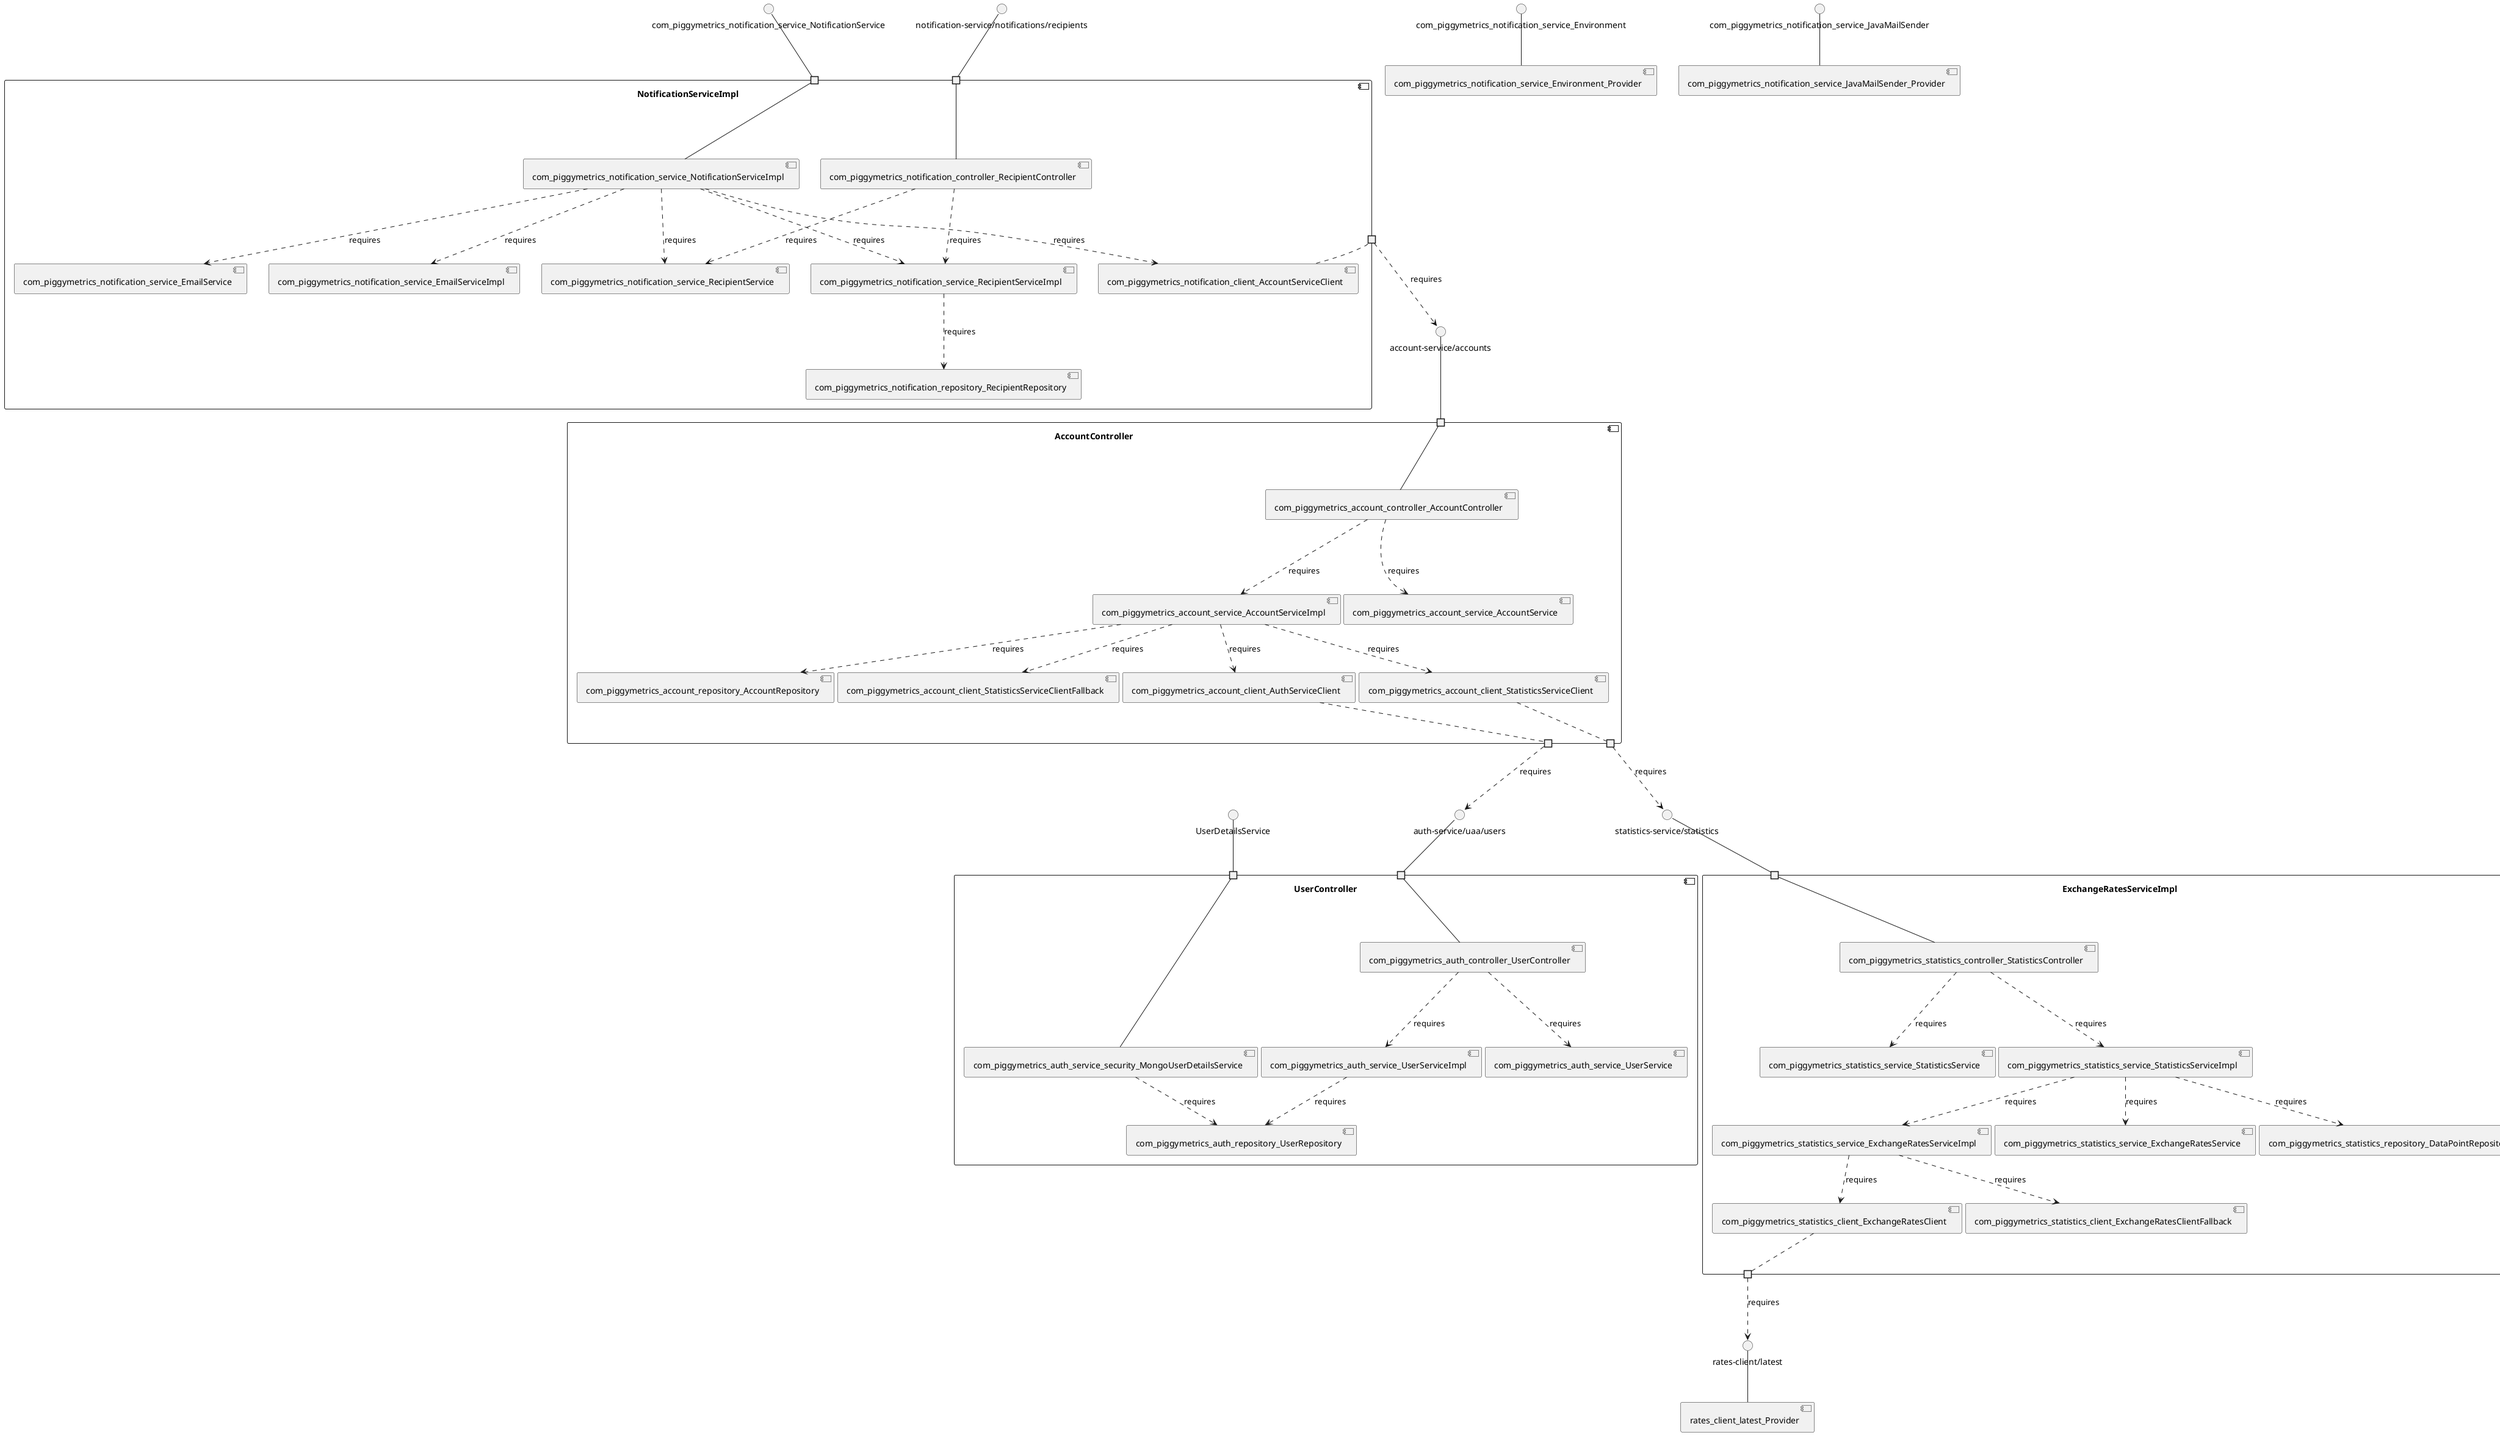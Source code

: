 @startuml
skinparam fixCircleLabelOverlapping true
skinparam componentStyle uml2
component "AccountController\n\n\n\n\n\n" {
[com_piggymetrics_account_client_StatisticsServiceClient]
[com_piggymetrics_account_client_AuthServiceClient]
[com_piggymetrics_account_repository_AccountRepository]
[com_piggymetrics_account_client_StatisticsServiceClientFallback]
[com_piggymetrics_account_controller_AccountController]
[com_piggymetrics_account_service_AccountServiceImpl]
[com_piggymetrics_account_service_AccountService]
portin " " as AccountController_requires_account_service_accounts
portout " " as AccountController_provides_statistics_service_statistics
portout " " as AccountController_provides_auth_service_uaa_users
[com_piggymetrics_account_service_AccountServiceImpl]..>[com_piggymetrics_account_client_AuthServiceClient] : requires
[com_piggymetrics_account_service_AccountServiceImpl]..>[com_piggymetrics_account_repository_AccountRepository] : requires
[com_piggymetrics_account_controller_AccountController]..>[com_piggymetrics_account_service_AccountServiceImpl] : requires
[com_piggymetrics_account_controller_AccountController]..>[com_piggymetrics_account_service_AccountService] : requires
[com_piggymetrics_account_service_AccountServiceImpl]..>[com_piggymetrics_account_client_StatisticsServiceClientFallback] : requires
[com_piggymetrics_account_service_AccountServiceImpl]..>[com_piggymetrics_account_client_StatisticsServiceClient] : requires
"AccountController_requires_account_service_accounts"--[com_piggymetrics_account_controller_AccountController]
[com_piggymetrics_account_client_StatisticsServiceClient].."AccountController_provides_statistics_service_statistics"
[com_piggymetrics_account_client_AuthServiceClient].."AccountController_provides_auth_service_uaa_users"
}
interface "account-service/accounts" as interface.account_service_accounts
interface.account_service_accounts--"AccountController_requires_account_service_accounts"
interface "auth-service/uaa/users" as interface.auth_service_uaa_users
"AccountController_provides_auth_service_uaa_users"..>interface.auth_service_uaa_users : requires
interface "statistics-service/statistics" as interface.statistics_service_statistics
"AccountController_provides_statistics_service_statistics"..>interface.statistics_service_statistics : requires
component "ExchangeRatesServiceImpl\n\n\n\n\n\n" {
[com_piggymetrics_statistics_service_ExchangeRatesServiceImpl]
[com_piggymetrics_statistics_service_ExchangeRatesService]
[com_piggymetrics_statistics_client_ExchangeRatesClient]
[com_piggymetrics_statistics_client_ExchangeRatesClientFallback]
[com_piggymetrics_statistics_service_StatisticsService]
[com_piggymetrics_statistics_service_StatisticsServiceImpl]
[com_piggymetrics_statistics_repository_DataPointRepository]
[com_piggymetrics_statistics_controller_StatisticsController]
portin " " as ExchangeRatesServiceImpl_requires_statistics_service_statistics
portout " " as ExchangeRatesServiceImpl_provides_rates_client_latest
[com_piggymetrics_statistics_service_ExchangeRatesServiceImpl]..>[com_piggymetrics_statistics_client_ExchangeRatesClient] : requires
[com_piggymetrics_statistics_service_StatisticsServiceImpl]..>[com_piggymetrics_statistics_service_ExchangeRatesService] : requires
[com_piggymetrics_statistics_service_StatisticsServiceImpl]..>[com_piggymetrics_statistics_service_ExchangeRatesServiceImpl] : requires
[com_piggymetrics_statistics_controller_StatisticsController]..>[com_piggymetrics_statistics_service_StatisticsService] : requires
[com_piggymetrics_statistics_controller_StatisticsController]..>[com_piggymetrics_statistics_service_StatisticsServiceImpl] : requires
[com_piggymetrics_statistics_service_ExchangeRatesServiceImpl]..>[com_piggymetrics_statistics_client_ExchangeRatesClientFallback] : requires
[com_piggymetrics_statistics_service_StatisticsServiceImpl]..>[com_piggymetrics_statistics_repository_DataPointRepository] : requires
"ExchangeRatesServiceImpl_requires_statistics_service_statistics"--[com_piggymetrics_statistics_controller_StatisticsController]
[com_piggymetrics_statistics_client_ExchangeRatesClient].."ExchangeRatesServiceImpl_provides_rates_client_latest"
}
interface "statistics-service/statistics" as interface.statistics_service_statistics
interface.statistics_service_statistics--"ExchangeRatesServiceImpl_requires_statistics_service_statistics"
interface "rates-client/latest" as interface.rates_client_latest
"ExchangeRatesServiceImpl_provides_rates_client_latest"..>interface.rates_client_latest : requires
component "NotificationServiceImpl\n\n\n\n\n\n" {
[com_piggymetrics_notification_controller_RecipientController]
[com_piggymetrics_notification_repository_RecipientRepository]
[com_piggymetrics_notification_service_NotificationServiceImpl]
[com_piggymetrics_notification_client_AccountServiceClient]
[com_piggymetrics_notification_service_EmailServiceImpl]
[com_piggymetrics_notification_service_RecipientService]
[com_piggymetrics_notification_service_RecipientServiceImpl]
[com_piggymetrics_notification_service_EmailService]
portin " " as NotificationServiceImpl_requires_notification_service_notifications_recipients
portin " " as NotificationServiceImpl_requires_com_piggymetrics_notification_service_NotificationService
portout " " as NotificationServiceImpl_provides_account_service_accounts
[com_piggymetrics_notification_service_RecipientServiceImpl]..>[com_piggymetrics_notification_repository_RecipientRepository] : requires
[com_piggymetrics_notification_service_NotificationServiceImpl]..>[com_piggymetrics_notification_service_RecipientService] : requires
[com_piggymetrics_notification_service_NotificationServiceImpl]..>[com_piggymetrics_notification_service_EmailService] : requires
[com_piggymetrics_notification_service_NotificationServiceImpl]..>[com_piggymetrics_notification_service_RecipientServiceImpl] : requires
[com_piggymetrics_notification_service_NotificationServiceImpl]..>[com_piggymetrics_notification_service_EmailServiceImpl] : requires
[com_piggymetrics_notification_controller_RecipientController]..>[com_piggymetrics_notification_service_RecipientService] : requires
[com_piggymetrics_notification_service_NotificationServiceImpl]..>[com_piggymetrics_notification_client_AccountServiceClient] : requires
[com_piggymetrics_notification_controller_RecipientController]..>[com_piggymetrics_notification_service_RecipientServiceImpl] : requires
"NotificationServiceImpl_requires_com_piggymetrics_notification_service_NotificationService"--[com_piggymetrics_notification_service_NotificationServiceImpl]
"NotificationServiceImpl_requires_notification_service_notifications_recipients"--[com_piggymetrics_notification_controller_RecipientController]
[com_piggymetrics_notification_client_AccountServiceClient].."NotificationServiceImpl_provides_account_service_accounts"
}
interface "com_piggymetrics_notification_service_NotificationService" as interface.com_piggymetrics_notification_service_NotificationService
interface.com_piggymetrics_notification_service_NotificationService--"NotificationServiceImpl_requires_com_piggymetrics_notification_service_NotificationService"
interface "notification-service/notifications/recipients" as interface.notification_service_notifications_recipients
interface.notification_service_notifications_recipients--"NotificationServiceImpl_requires_notification_service_notifications_recipients"
interface "account-service/accounts" as interface.account_service_accounts
"NotificationServiceImpl_provides_account_service_accounts"..>interface.account_service_accounts : requires
component "UserController\n\n\n\n\n\n" {
[com_piggymetrics_auth_controller_UserController]
[com_piggymetrics_auth_service_UserServiceImpl]
[com_piggymetrics_auth_service_security_MongoUserDetailsService]
[com_piggymetrics_auth_repository_UserRepository]
[com_piggymetrics_auth_service_UserService]
portin " " as UserController_requires_UserDetailsService
portin " " as UserController_requires_auth_service_uaa_users
[com_piggymetrics_auth_service_UserServiceImpl]..>[com_piggymetrics_auth_repository_UserRepository] : requires
[com_piggymetrics_auth_service_security_MongoUserDetailsService]..>[com_piggymetrics_auth_repository_UserRepository] : requires
[com_piggymetrics_auth_controller_UserController]..>[com_piggymetrics_auth_service_UserService] : requires
[com_piggymetrics_auth_controller_UserController]..>[com_piggymetrics_auth_service_UserServiceImpl] : requires
"UserController_requires_UserDetailsService"--[com_piggymetrics_auth_service_security_MongoUserDetailsService]
"UserController_requires_auth_service_uaa_users"--[com_piggymetrics_auth_controller_UserController]
}
interface "UserDetailsService" as interface.UserDetailsService
interface.UserDetailsService--"UserController_requires_UserDetailsService"
interface "auth-service/uaa/users" as interface.auth_service_uaa_users
interface.auth_service_uaa_users--"UserController_requires_auth_service_uaa_users"
interface "com_piggymetrics_notification_service_Environment" as interface.com_piggymetrics_notification_service_Environment
interface.com_piggymetrics_notification_service_Environment--[com_piggymetrics_notification_service_Environment_Provider]
interface "com_piggymetrics_notification_service_JavaMailSender" as interface.com_piggymetrics_notification_service_JavaMailSender
interface.com_piggymetrics_notification_service_JavaMailSender--[com_piggymetrics_notification_service_JavaMailSender_Provider]
interface "rates-client/latest" as interface.rates_client_latest
interface.rates_client_latest--[rates_client_latest_Provider]

@enduml
